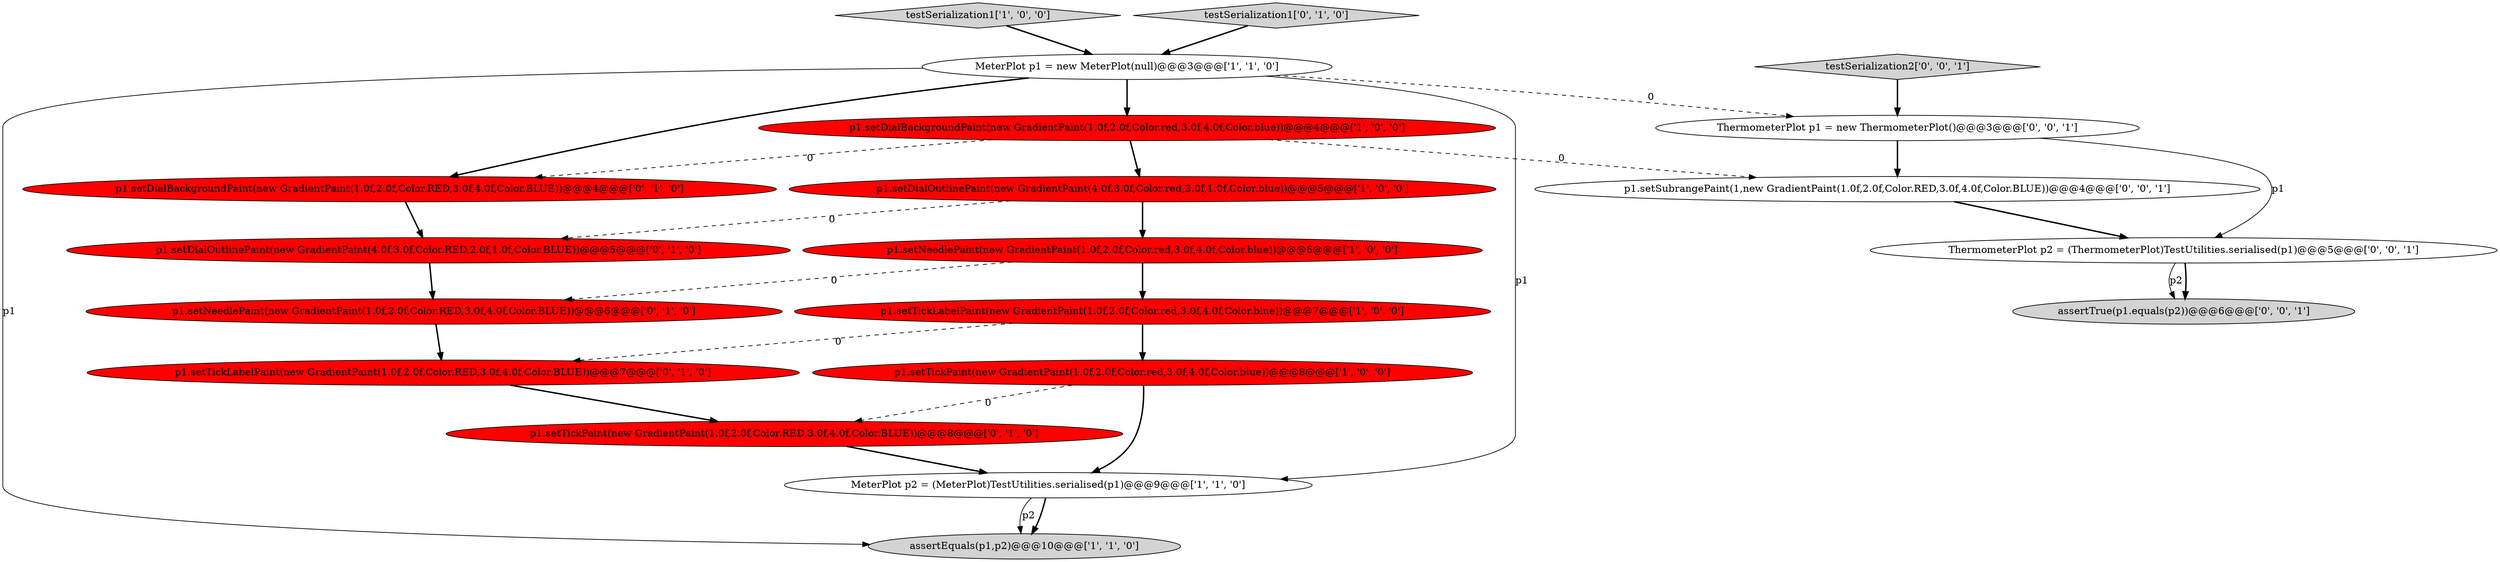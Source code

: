 digraph {
0 [style = filled, label = "testSerialization1['1', '0', '0']", fillcolor = lightgray, shape = diamond image = "AAA0AAABBB1BBB"];
8 [style = filled, label = "p1.setTickLabelPaint(new GradientPaint(1.0f,2.0f,Color.red,3.0f,4.0f,Color.blue))@@@7@@@['1', '0', '0']", fillcolor = red, shape = ellipse image = "AAA1AAABBB1BBB"];
9 [style = filled, label = "p1.setTickPaint(new GradientPaint(1.0f,2.0f,Color.RED,3.0f,4.0f,Color.BLUE))@@@8@@@['0', '1', '0']", fillcolor = red, shape = ellipse image = "AAA1AAABBB2BBB"];
11 [style = filled, label = "p1.setDialOutlinePaint(new GradientPaint(4.0f,3.0f,Color.RED,2.0f,1.0f,Color.BLUE))@@@5@@@['0', '1', '0']", fillcolor = red, shape = ellipse image = "AAA1AAABBB2BBB"];
16 [style = filled, label = "ThermometerPlot p2 = (ThermometerPlot)TestUtilities.serialised(p1)@@@5@@@['0', '0', '1']", fillcolor = white, shape = ellipse image = "AAA0AAABBB3BBB"];
18 [style = filled, label = "assertTrue(p1.equals(p2))@@@6@@@['0', '0', '1']", fillcolor = lightgray, shape = ellipse image = "AAA0AAABBB3BBB"];
7 [style = filled, label = "p1.setNeedlePaint(new GradientPaint(1.0f,2.0f,Color.red,3.0f,4.0f,Color.blue))@@@6@@@['1', '0', '0']", fillcolor = red, shape = ellipse image = "AAA1AAABBB1BBB"];
10 [style = filled, label = "p1.setDialBackgroundPaint(new GradientPaint(1.0f,2.0f,Color.RED,3.0f,4.0f,Color.BLUE))@@@4@@@['0', '1', '0']", fillcolor = red, shape = ellipse image = "AAA1AAABBB2BBB"];
2 [style = filled, label = "MeterPlot p2 = (MeterPlot)TestUtilities.serialised(p1)@@@9@@@['1', '1', '0']", fillcolor = white, shape = ellipse image = "AAA0AAABBB1BBB"];
19 [style = filled, label = "testSerialization2['0', '0', '1']", fillcolor = lightgray, shape = diamond image = "AAA0AAABBB3BBB"];
6 [style = filled, label = "MeterPlot p1 = new MeterPlot(null)@@@3@@@['1', '1', '0']", fillcolor = white, shape = ellipse image = "AAA0AAABBB1BBB"];
13 [style = filled, label = "p1.setNeedlePaint(new GradientPaint(1.0f,2.0f,Color.RED,3.0f,4.0f,Color.BLUE))@@@6@@@['0', '1', '0']", fillcolor = red, shape = ellipse image = "AAA1AAABBB2BBB"];
15 [style = filled, label = "p1.setSubrangePaint(1,new GradientPaint(1.0f,2.0f,Color.RED,3.0f,4.0f,Color.BLUE))@@@4@@@['0', '0', '1']", fillcolor = white, shape = ellipse image = "AAA0AAABBB3BBB"];
14 [style = filled, label = "p1.setTickLabelPaint(new GradientPaint(1.0f,2.0f,Color.RED,3.0f,4.0f,Color.BLUE))@@@7@@@['0', '1', '0']", fillcolor = red, shape = ellipse image = "AAA1AAABBB2BBB"];
3 [style = filled, label = "assertEquals(p1,p2)@@@10@@@['1', '1', '0']", fillcolor = lightgray, shape = ellipse image = "AAA0AAABBB1BBB"];
5 [style = filled, label = "p1.setDialBackgroundPaint(new GradientPaint(1.0f,2.0f,Color.red,3.0f,4.0f,Color.blue))@@@4@@@['1', '0', '0']", fillcolor = red, shape = ellipse image = "AAA1AAABBB1BBB"];
17 [style = filled, label = "ThermometerPlot p1 = new ThermometerPlot()@@@3@@@['0', '0', '1']", fillcolor = white, shape = ellipse image = "AAA0AAABBB3BBB"];
1 [style = filled, label = "p1.setDialOutlinePaint(new GradientPaint(4.0f,3.0f,Color.red,2.0f,1.0f,Color.blue))@@@5@@@['1', '0', '0']", fillcolor = red, shape = ellipse image = "AAA1AAABBB1BBB"];
12 [style = filled, label = "testSerialization1['0', '1', '0']", fillcolor = lightgray, shape = diamond image = "AAA0AAABBB2BBB"];
4 [style = filled, label = "p1.setTickPaint(new GradientPaint(1.0f,2.0f,Color.red,3.0f,4.0f,Color.blue))@@@8@@@['1', '0', '0']", fillcolor = red, shape = ellipse image = "AAA1AAABBB1BBB"];
16->18 [style = bold, label=""];
0->6 [style = bold, label=""];
9->2 [style = bold, label=""];
2->3 [style = bold, label=""];
6->17 [style = dashed, label="0"];
4->2 [style = bold, label=""];
19->17 [style = bold, label=""];
8->14 [style = dashed, label="0"];
7->8 [style = bold, label=""];
12->6 [style = bold, label=""];
15->16 [style = bold, label=""];
1->7 [style = bold, label=""];
17->16 [style = solid, label="p1"];
2->3 [style = solid, label="p2"];
5->1 [style = bold, label=""];
6->5 [style = bold, label=""];
4->9 [style = dashed, label="0"];
6->3 [style = solid, label="p1"];
6->2 [style = solid, label="p1"];
5->10 [style = dashed, label="0"];
1->11 [style = dashed, label="0"];
6->10 [style = bold, label=""];
11->13 [style = bold, label=""];
16->18 [style = solid, label="p2"];
17->15 [style = bold, label=""];
7->13 [style = dashed, label="0"];
14->9 [style = bold, label=""];
8->4 [style = bold, label=""];
5->15 [style = dashed, label="0"];
13->14 [style = bold, label=""];
10->11 [style = bold, label=""];
}
